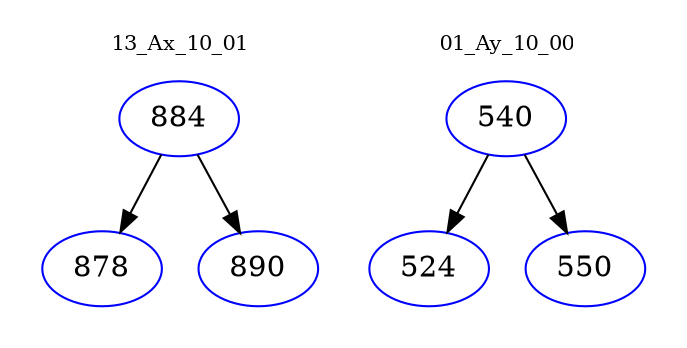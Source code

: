 digraph{
subgraph cluster_0 {
color = white
label = "13_Ax_10_01";
fontsize=10;
T0_884 [label="884", color="blue"]
T0_884 -> T0_878 [color="black"]
T0_878 [label="878", color="blue"]
T0_884 -> T0_890 [color="black"]
T0_890 [label="890", color="blue"]
}
subgraph cluster_1 {
color = white
label = "01_Ay_10_00";
fontsize=10;
T1_540 [label="540", color="blue"]
T1_540 -> T1_524 [color="black"]
T1_524 [label="524", color="blue"]
T1_540 -> T1_550 [color="black"]
T1_550 [label="550", color="blue"]
}
}

